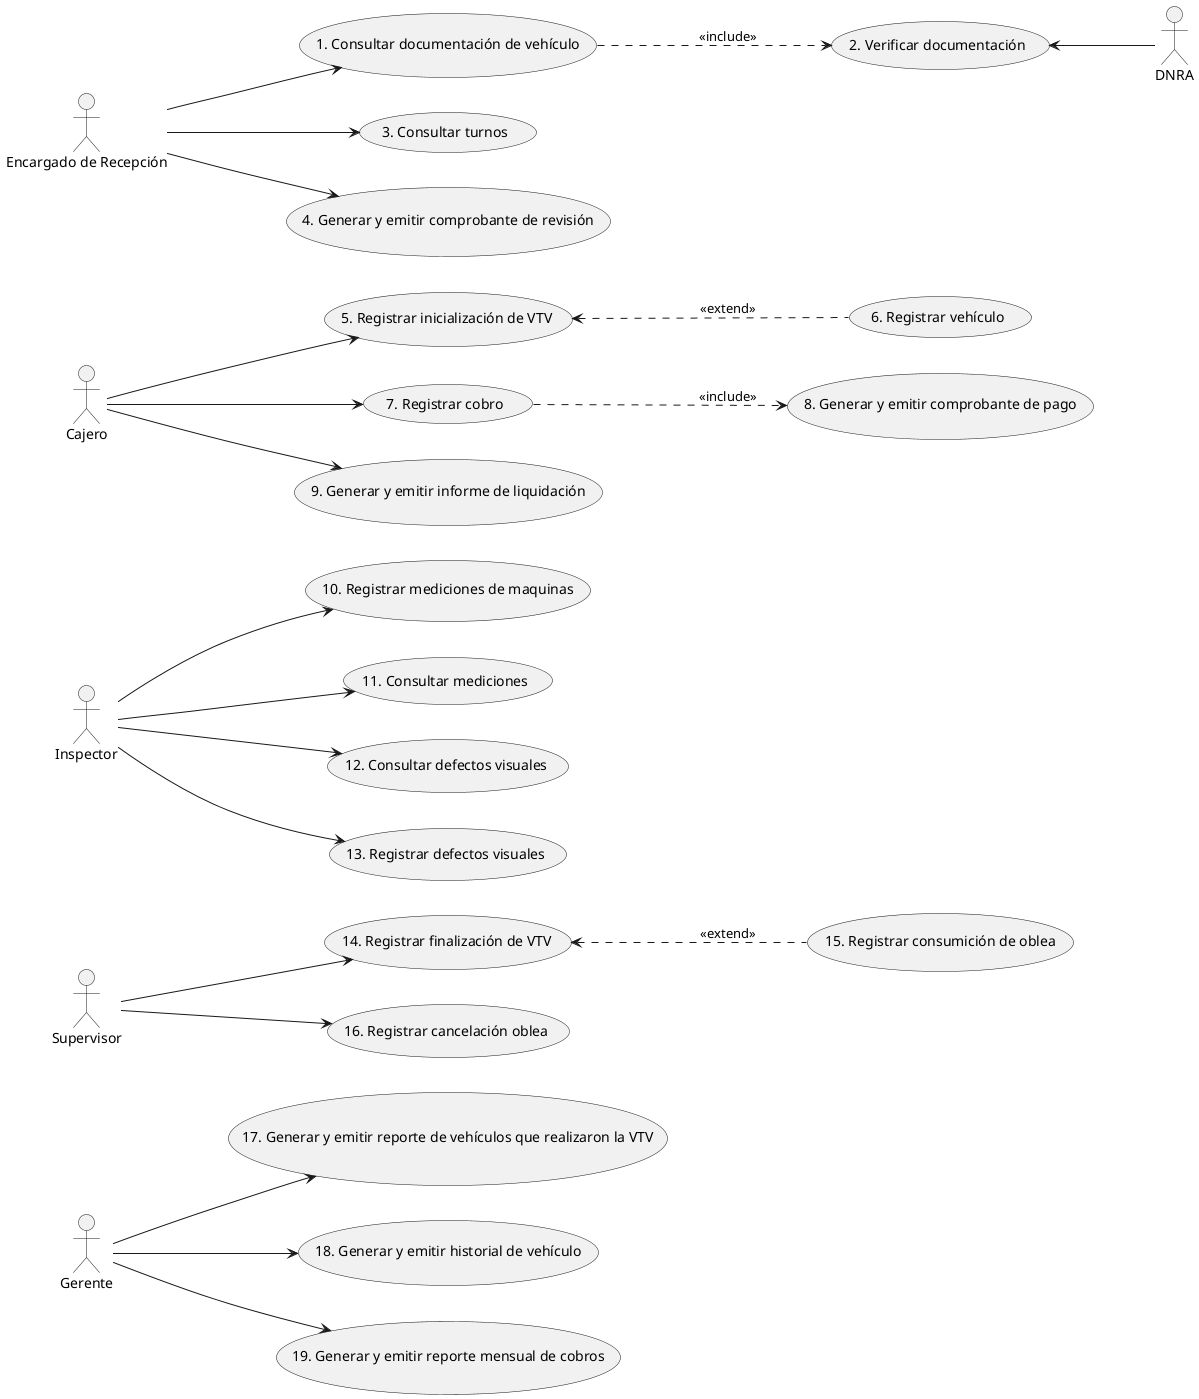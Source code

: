 @startuml Diagrama_de_casos_de_uso_esenciales
left to right direction
:Gerente: as G
:Supervisor: as S
:Inspector: as I
:Cajero: as C
:Encargado de Recepción: as ER
:DNRA: as DNRA

ER --> (1. Consultar documentación de vehículo)
(1. Consultar documentación de vehículo) ..> (2. Verificar documentación) : <<include>>
(2. Verificar documentación) <-- DNRA 
ER --> (3. Consultar turnos)
ER --> (4. Generar y emitir comprobante de revisión)

C --> (5. Registrar inicialización de VTV)
(5. Registrar inicialización de VTV) <.. (6. Registrar vehículo) : <<extend>> 
C --> (7. Registrar cobro)
(7. Registrar cobro) ..> (8. Generar y emitir comprobante de pago) : <<include>>
C --> (9. Generar y emitir informe de liquidación)

I --> (10. Registrar mediciones de maquinas)
I --> (11. Consultar mediciones)
I --> (12. Consultar defectos visuales)
I --> (13. Registrar defectos visuales)

S --> (14. Registrar finalización de VTV) 
(14. Registrar finalización de VTV) <.. (15. Registrar consumición de oblea)  : <<extend>>
S --> (16. Registrar cancelación oblea)

G --> (17. Generar y emitir reporte de vehículos que realizaron la VTV)
G --> (18. Generar y emitir historial de vehículo)
G --> (19. Generar y emitir reporte mensual de cobros)

@enduml

@startuml Diagrama_casos_de_uso_de_soporte
left to right direction
:Encargado de Sistemas: as IT
IT --> (20. Registrar empleado)
IT --> (21. Registrar tarifa)
IT --> (22. Actualizar tarifas)
IT --> (23. Registrar sección)
IT --> (24. Registrar oblea)
@enduml